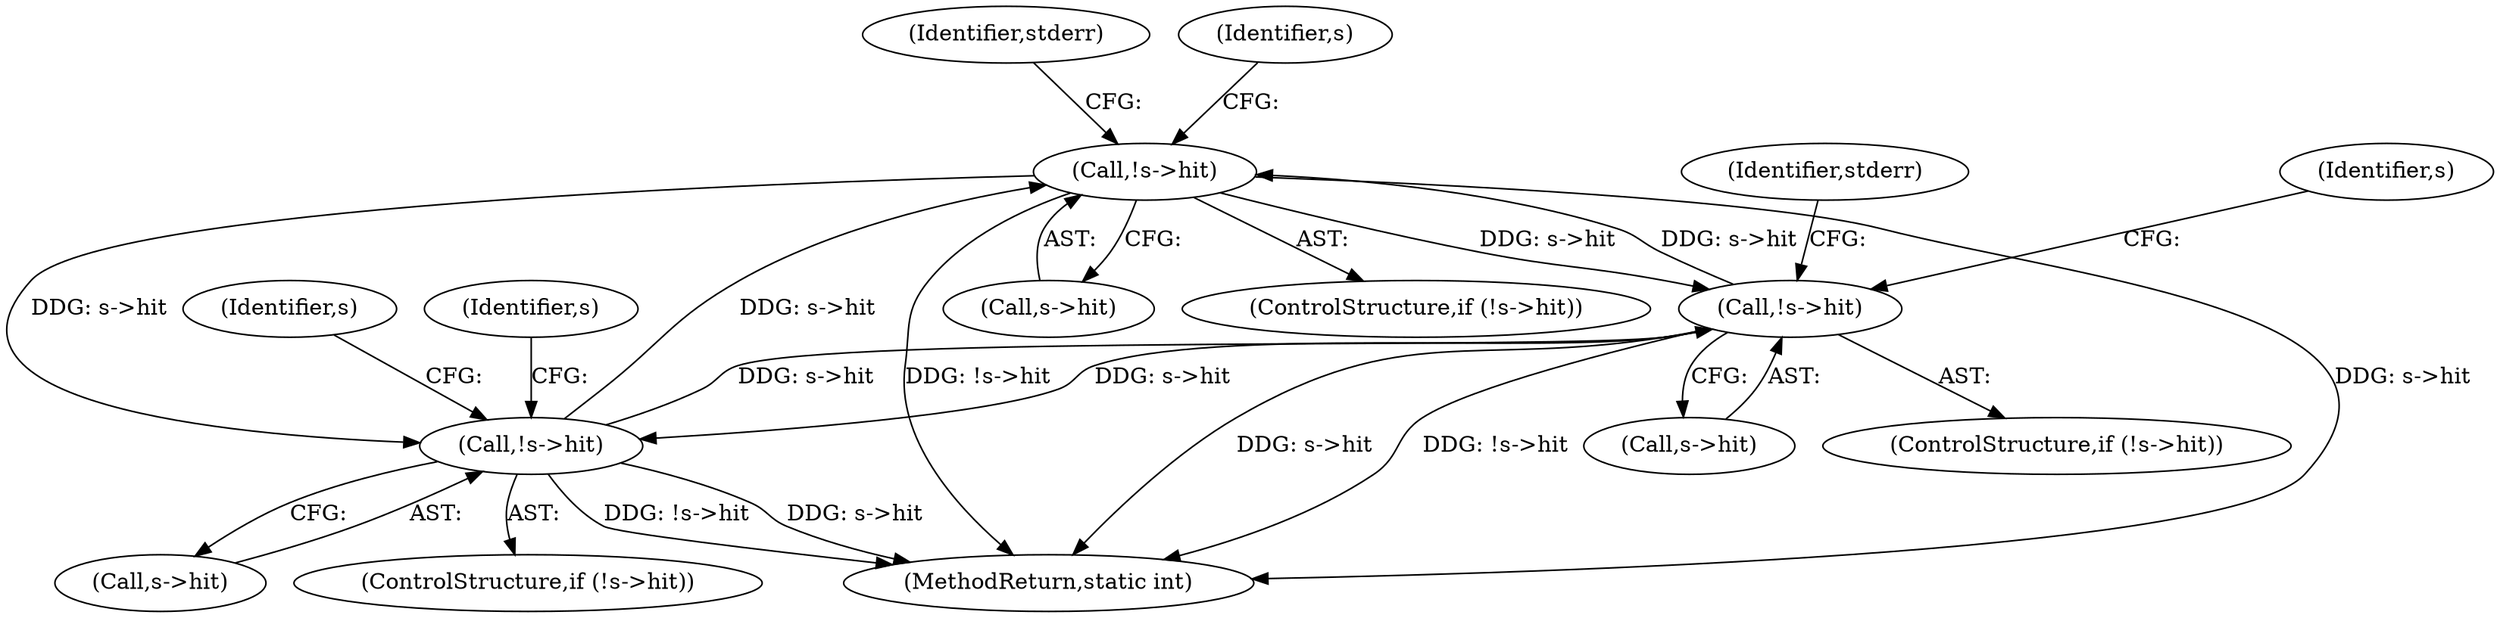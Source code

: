 digraph "0_openssl_a004e72b95835136d3f1ea90517f706c24c03da7_3@pointer" {
"1000772" [label="(Call,!s->hit)"];
"1000631" [label="(Call,!s->hit)"];
"1000772" [label="(Call,!s->hit)"];
"1000390" [label="(Call,!s->hit)"];
"1000632" [label="(Call,s->hit)"];
"1000825" [label="(Identifier,stderr)"];
"1000639" [label="(Identifier,s)"];
"1000487" [label="(Identifier,s)"];
"1000398" [label="(Identifier,s)"];
"1000780" [label="(Identifier,s)"];
"1001399" [label="(MethodReturn,static int)"];
"1000771" [label="(ControlStructure,if (!s->hit))"];
"1000390" [label="(Call,!s->hit)"];
"1000773" [label="(Call,s->hit)"];
"1000631" [label="(Call,!s->hit)"];
"1000391" [label="(Call,s->hit)"];
"1000772" [label="(Call,!s->hit)"];
"1000630" [label="(ControlStructure,if (!s->hit))"];
"1000697" [label="(Identifier,stderr)"];
"1000389" [label="(ControlStructure,if (!s->hit))"];
"1000772" -> "1000771"  [label="AST: "];
"1000772" -> "1000773"  [label="CFG: "];
"1000773" -> "1000772"  [label="AST: "];
"1000780" -> "1000772"  [label="CFG: "];
"1000825" -> "1000772"  [label="CFG: "];
"1000772" -> "1001399"  [label="DDG: s->hit"];
"1000772" -> "1001399"  [label="DDG: !s->hit"];
"1000772" -> "1000390"  [label="DDG: s->hit"];
"1000772" -> "1000631"  [label="DDG: s->hit"];
"1000631" -> "1000772"  [label="DDG: s->hit"];
"1000390" -> "1000772"  [label="DDG: s->hit"];
"1000631" -> "1000630"  [label="AST: "];
"1000631" -> "1000632"  [label="CFG: "];
"1000632" -> "1000631"  [label="AST: "];
"1000639" -> "1000631"  [label="CFG: "];
"1000697" -> "1000631"  [label="CFG: "];
"1000631" -> "1001399"  [label="DDG: s->hit"];
"1000631" -> "1001399"  [label="DDG: !s->hit"];
"1000631" -> "1000390"  [label="DDG: s->hit"];
"1000390" -> "1000631"  [label="DDG: s->hit"];
"1000390" -> "1000389"  [label="AST: "];
"1000390" -> "1000391"  [label="CFG: "];
"1000391" -> "1000390"  [label="AST: "];
"1000398" -> "1000390"  [label="CFG: "];
"1000487" -> "1000390"  [label="CFG: "];
"1000390" -> "1001399"  [label="DDG: !s->hit"];
"1000390" -> "1001399"  [label="DDG: s->hit"];
}
